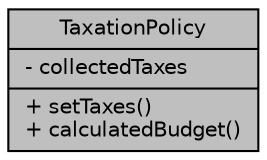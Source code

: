 digraph "TaxationPolicy"
{
 // LATEX_PDF_SIZE
  edge [fontname="Helvetica",fontsize="10",labelfontname="Helvetica",labelfontsize="10"];
  node [fontname="Helvetica",fontsize="10",shape=record];
  Node1 [label="{TaxationPolicy\n|- collectedTaxes\l|+ setTaxes()\l+ calculatedBudget()\l}",height=0.2,width=0.4,color="black", fillcolor="grey75", style="filled", fontcolor="black",tooltip="Manages tax collection and budget calculation."];
}
